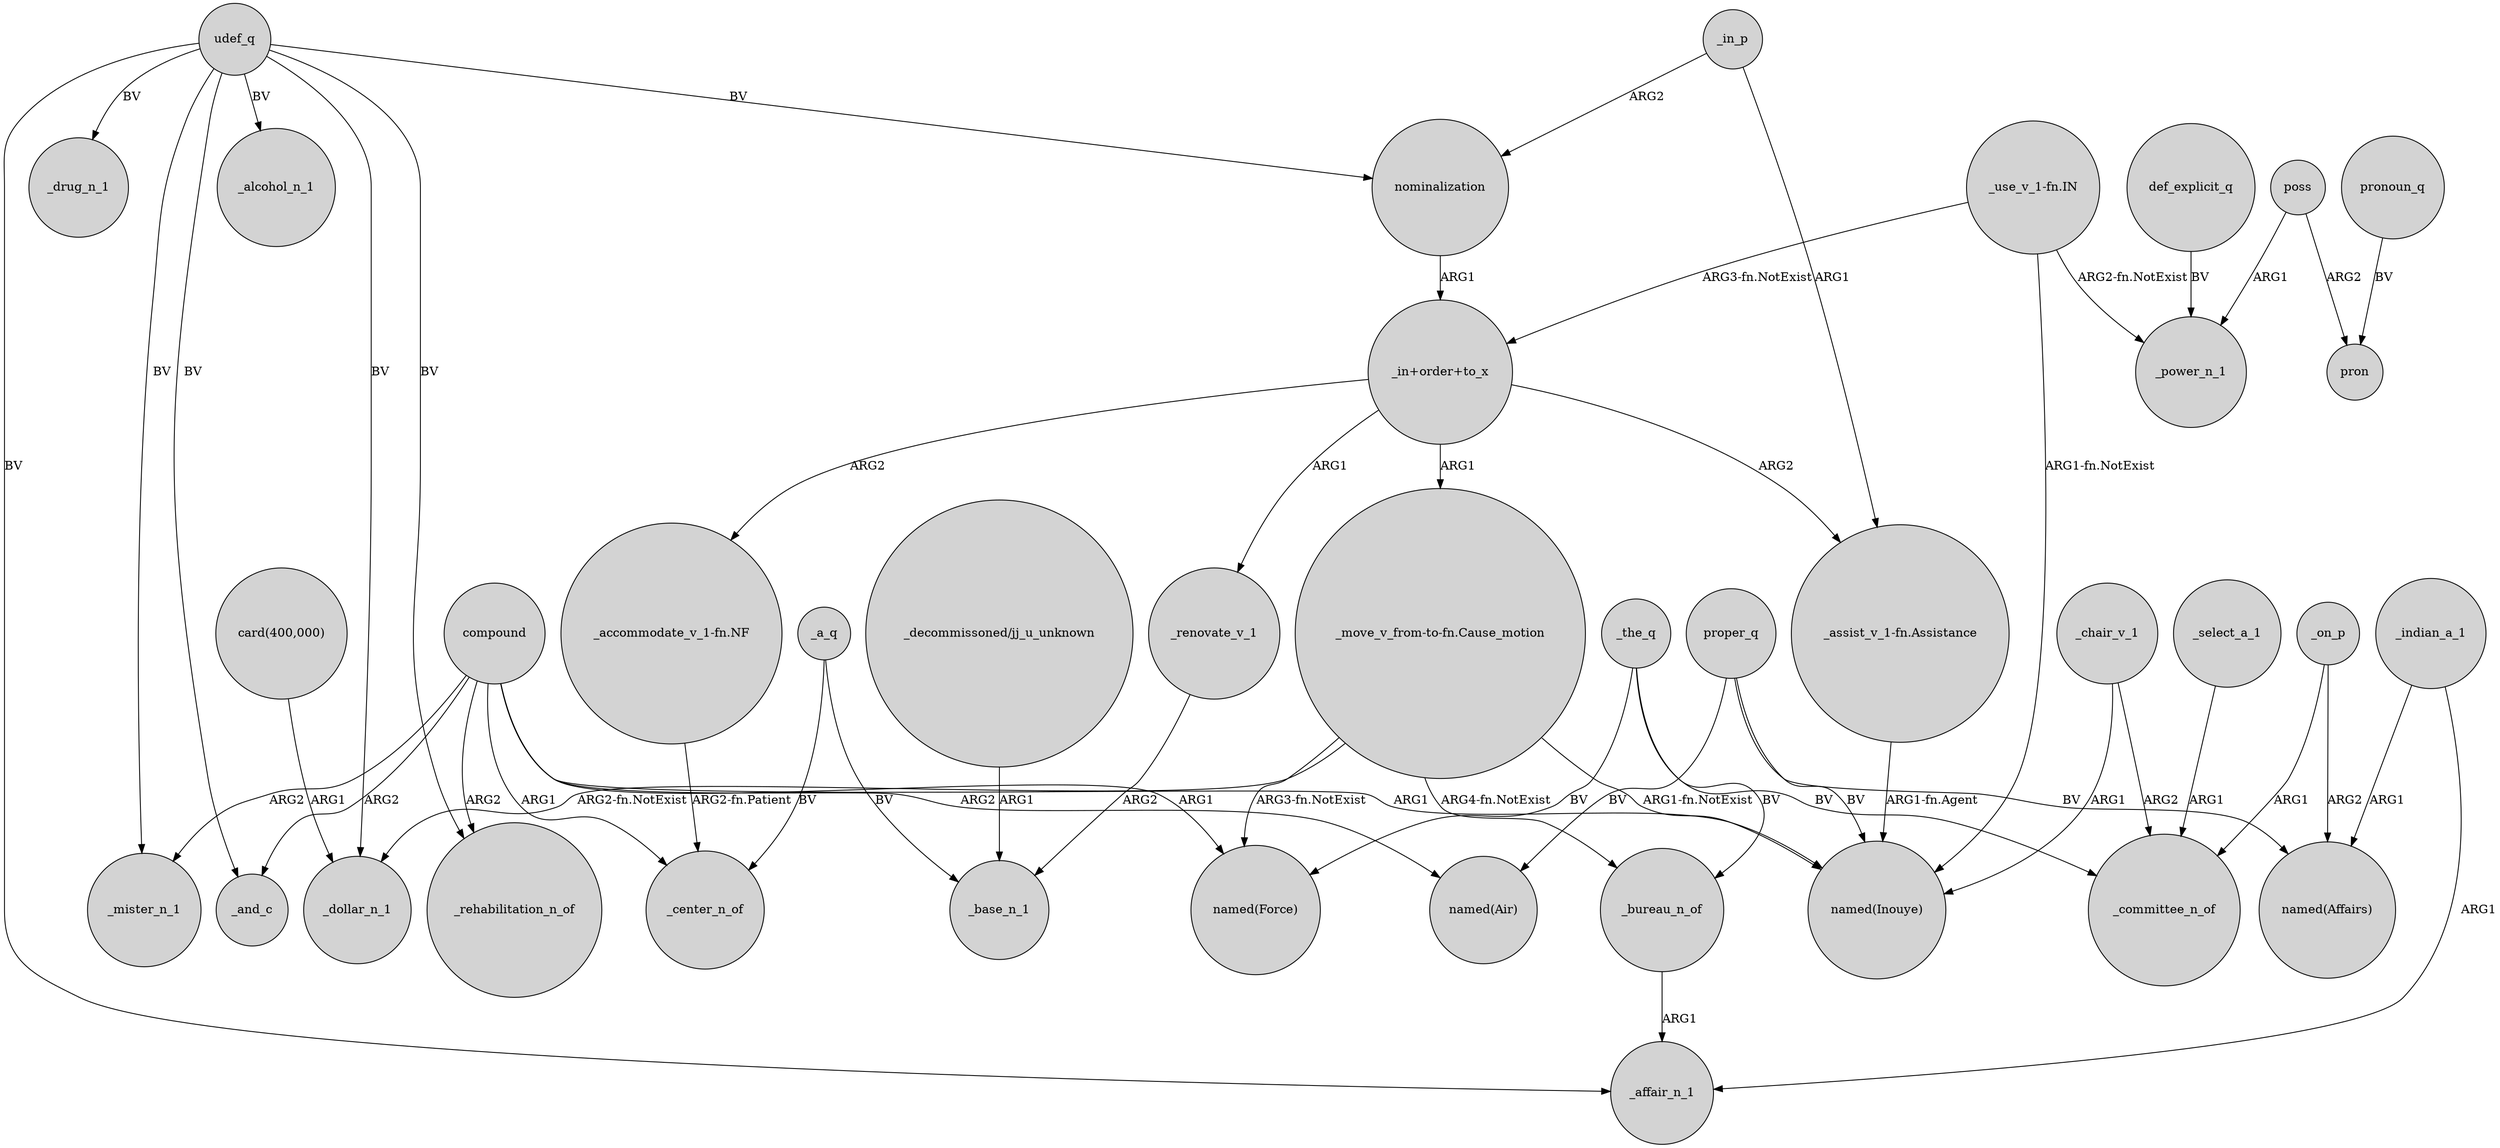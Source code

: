 digraph {
	node [shape=circle style=filled]
	_in_p -> "_assist_v_1-fn.Assistance" [label=ARG1]
	_on_p -> _committee_n_of [label=ARG1]
	_renovate_v_1 -> _base_n_1 [label=ARG2]
	compound -> _rehabilitation_n_of [label=ARG2]
	poss -> pron [label=ARG2]
	_the_q -> "named(Force)" [label=BV]
	"_assist_v_1-fn.Assistance" -> "named(Inouye)" [label="ARG1-fn.Agent"]
	"_use_v_1-fn.IN" -> "_in+order+to_x" [label="ARG3-fn.NotExist"]
	udef_q -> _affair_n_1 [label=BV]
	compound -> _mister_n_1 [label=ARG2]
	proper_q -> "named(Air)" [label=BV]
	_a_q -> _center_n_of [label=BV]
	"_use_v_1-fn.IN" -> "named(Inouye)" [label="ARG1-fn.NotExist"]
	compound -> "named(Air)" [label=ARG2]
	def_explicit_q -> _power_n_1 [label=BV]
	_bureau_n_of -> _affair_n_1 [label=ARG1]
	udef_q -> _mister_n_1 [label=BV]
	_on_p -> "named(Affairs)" [label=ARG2]
	compound -> "named(Force)" [label=ARG1]
	_the_q -> _committee_n_of [label=BV]
	"_move_v_from-to-fn.Cause_motion" -> "named(Force)" [label="ARG3-fn.NotExist"]
	"_accommodate_v_1-fn.NF" -> _center_n_of [label="ARG2-fn.Patient"]
	"_move_v_from-to-fn.Cause_motion" -> "named(Inouye)" [label="ARG1-fn.NotExist"]
	proper_q -> "named(Inouye)" [label=BV]
	compound -> "named(Inouye)" [label=ARG1]
	udef_q -> _drug_n_1 [label=BV]
	poss -> _power_n_1 [label=ARG1]
	"_in+order+to_x" -> "_assist_v_1-fn.Assistance" [label=ARG2]
	"_in+order+to_x" -> "_accommodate_v_1-fn.NF" [label=ARG2]
	_chair_v_1 -> "named(Inouye)" [label=ARG1]
	"card(400,000)" -> _dollar_n_1 [label=ARG1]
	pronoun_q -> pron [label=BV]
	"_in+order+to_x" -> _renovate_v_1 [label=ARG1]
	compound -> _and_c [label=ARG2]
	_indian_a_1 -> "named(Affairs)" [label=ARG1]
	nominalization -> "_in+order+to_x" [label=ARG1]
	udef_q -> _alcohol_n_1 [label=BV]
	_a_q -> _base_n_1 [label=BV]
	_select_a_1 -> _committee_n_of [label=ARG1]
	"_in+order+to_x" -> "_move_v_from-to-fn.Cause_motion" [label=ARG1]
	compound -> _center_n_of [label=ARG1]
	udef_q -> nominalization [label=BV]
	"_use_v_1-fn.IN" -> _power_n_1 [label="ARG2-fn.NotExist"]
	proper_q -> "named(Affairs)" [label=BV]
	_indian_a_1 -> _affair_n_1 [label=ARG1]
	udef_q -> _dollar_n_1 [label=BV]
	_in_p -> nominalization [label=ARG2]
	udef_q -> _and_c [label=BV]
	_the_q -> _bureau_n_of [label=BV]
	"_move_v_from-to-fn.Cause_motion" -> _bureau_n_of [label="ARG4-fn.NotExist"]
	"_move_v_from-to-fn.Cause_motion" -> _dollar_n_1 [label="ARG2-fn.NotExist"]
	_chair_v_1 -> _committee_n_of [label=ARG2]
	udef_q -> _rehabilitation_n_of [label=BV]
	"_decommissoned/jj_u_unknown" -> _base_n_1 [label=ARG1]
}
